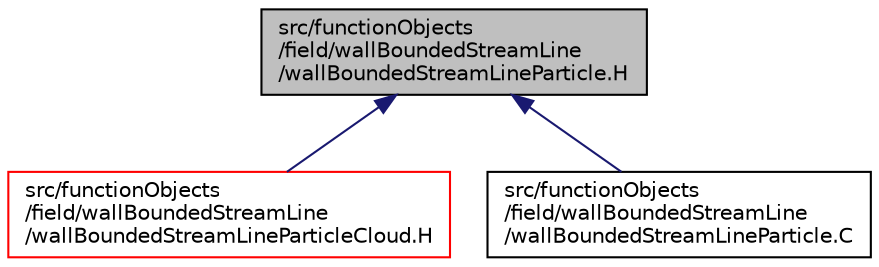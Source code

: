 digraph "src/functionObjects/field/wallBoundedStreamLine/wallBoundedStreamLineParticle.H"
{
  bgcolor="transparent";
  edge [fontname="Helvetica",fontsize="10",labelfontname="Helvetica",labelfontsize="10"];
  node [fontname="Helvetica",fontsize="10",shape=record];
  Node1 [label="src/functionObjects\l/field/wallBoundedStreamLine\l/wallBoundedStreamLineParticle.H",height=0.2,width=0.4,color="black", fillcolor="grey75", style="filled", fontcolor="black"];
  Node1 -> Node2 [dir="back",color="midnightblue",fontsize="10",style="solid",fontname="Helvetica"];
  Node2 [label="src/functionObjects\l/field/wallBoundedStreamLine\l/wallBoundedStreamLineParticleCloud.H",height=0.2,width=0.4,color="red",URL="$a06428.html"];
  Node1 -> Node3 [dir="back",color="midnightblue",fontsize="10",style="solid",fontname="Helvetica"];
  Node3 [label="src/functionObjects\l/field/wallBoundedStreamLine\l/wallBoundedStreamLineParticle.C",height=0.2,width=0.4,color="black",URL="$a06425.html"];
}
